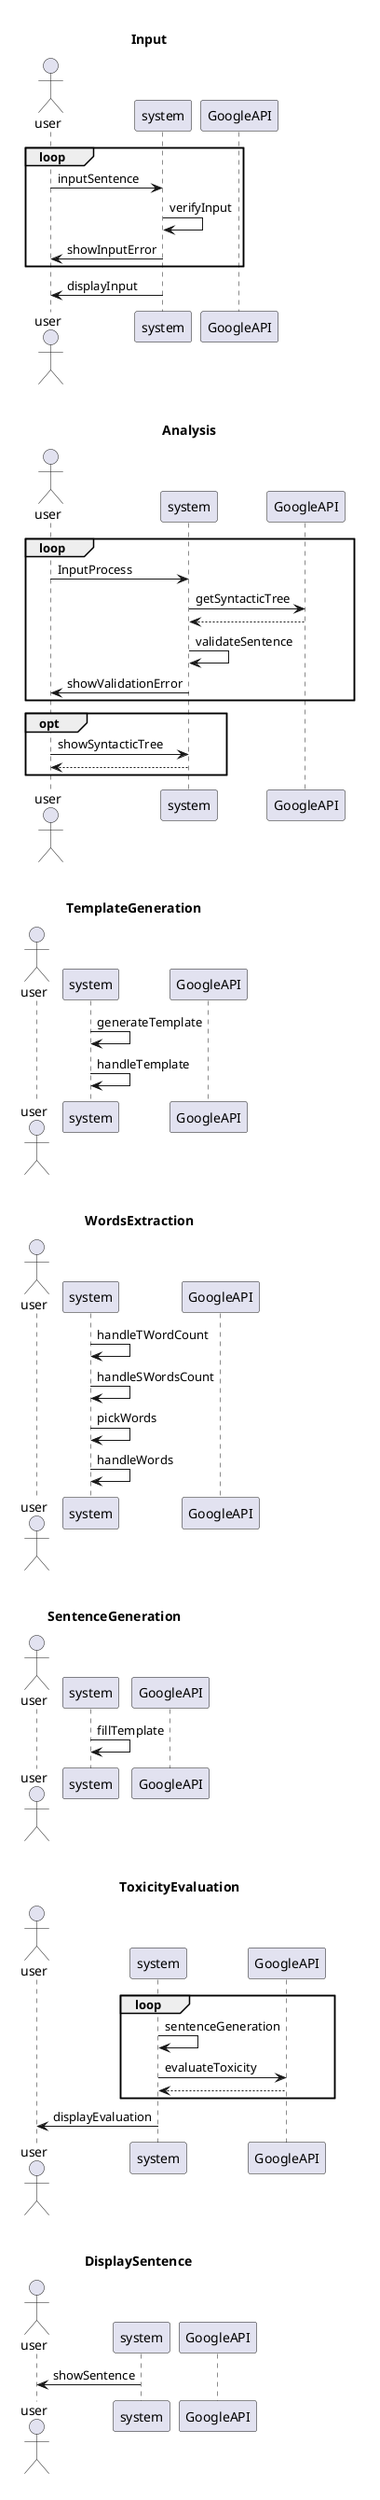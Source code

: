 @startuml Input
label l [
{{
title Input
actor user
participant system
participant GoogleAPI

loop
user -> system: inputSentence
system -> system: verifyInput
system -> user: showInputError
end

system -> user: displayInput
}}

{{
title Analysis
actor user
participant system
participant GoogleAPI

loop
user -> system: InputProcess
system -> GoogleAPI: getSyntacticTree
GoogleAPI --> system: 
system -> system: validateSentence
system -> user: showValidationError
end

opt
user -> system: showSyntacticTree
system --> user: 
end opt
}}

{{
title TemplateGeneration
actor user
participant system
participant GoogleAPI

system -> system: generateTemplate
system -> system: handleTemplate
}}

{{
title WordsExtraction
actor user
participant system
participant GoogleAPI

system -> system: handleTWordCount
system -> system: handleSWordsCount
system -> system: pickWords
system -> system: handleWords
}}

{{
title SentenceGeneration
actor user
participant system
participant GoogleAPI

system -> system: fillTemplate
}}

{{
title ToxicityEvaluation
actor user
participant system
participant GoogleAPI

loop
system -> system: sentenceGeneration
system -> GoogleAPI: evaluateToxicity
GoogleAPI --> system: 
end

system -> user: displayEvaluation
}}

{{
title DisplaySentence
actor user
participant system
participant GoogleAPI

system -> user: showSentence
}}
]
@enduml
